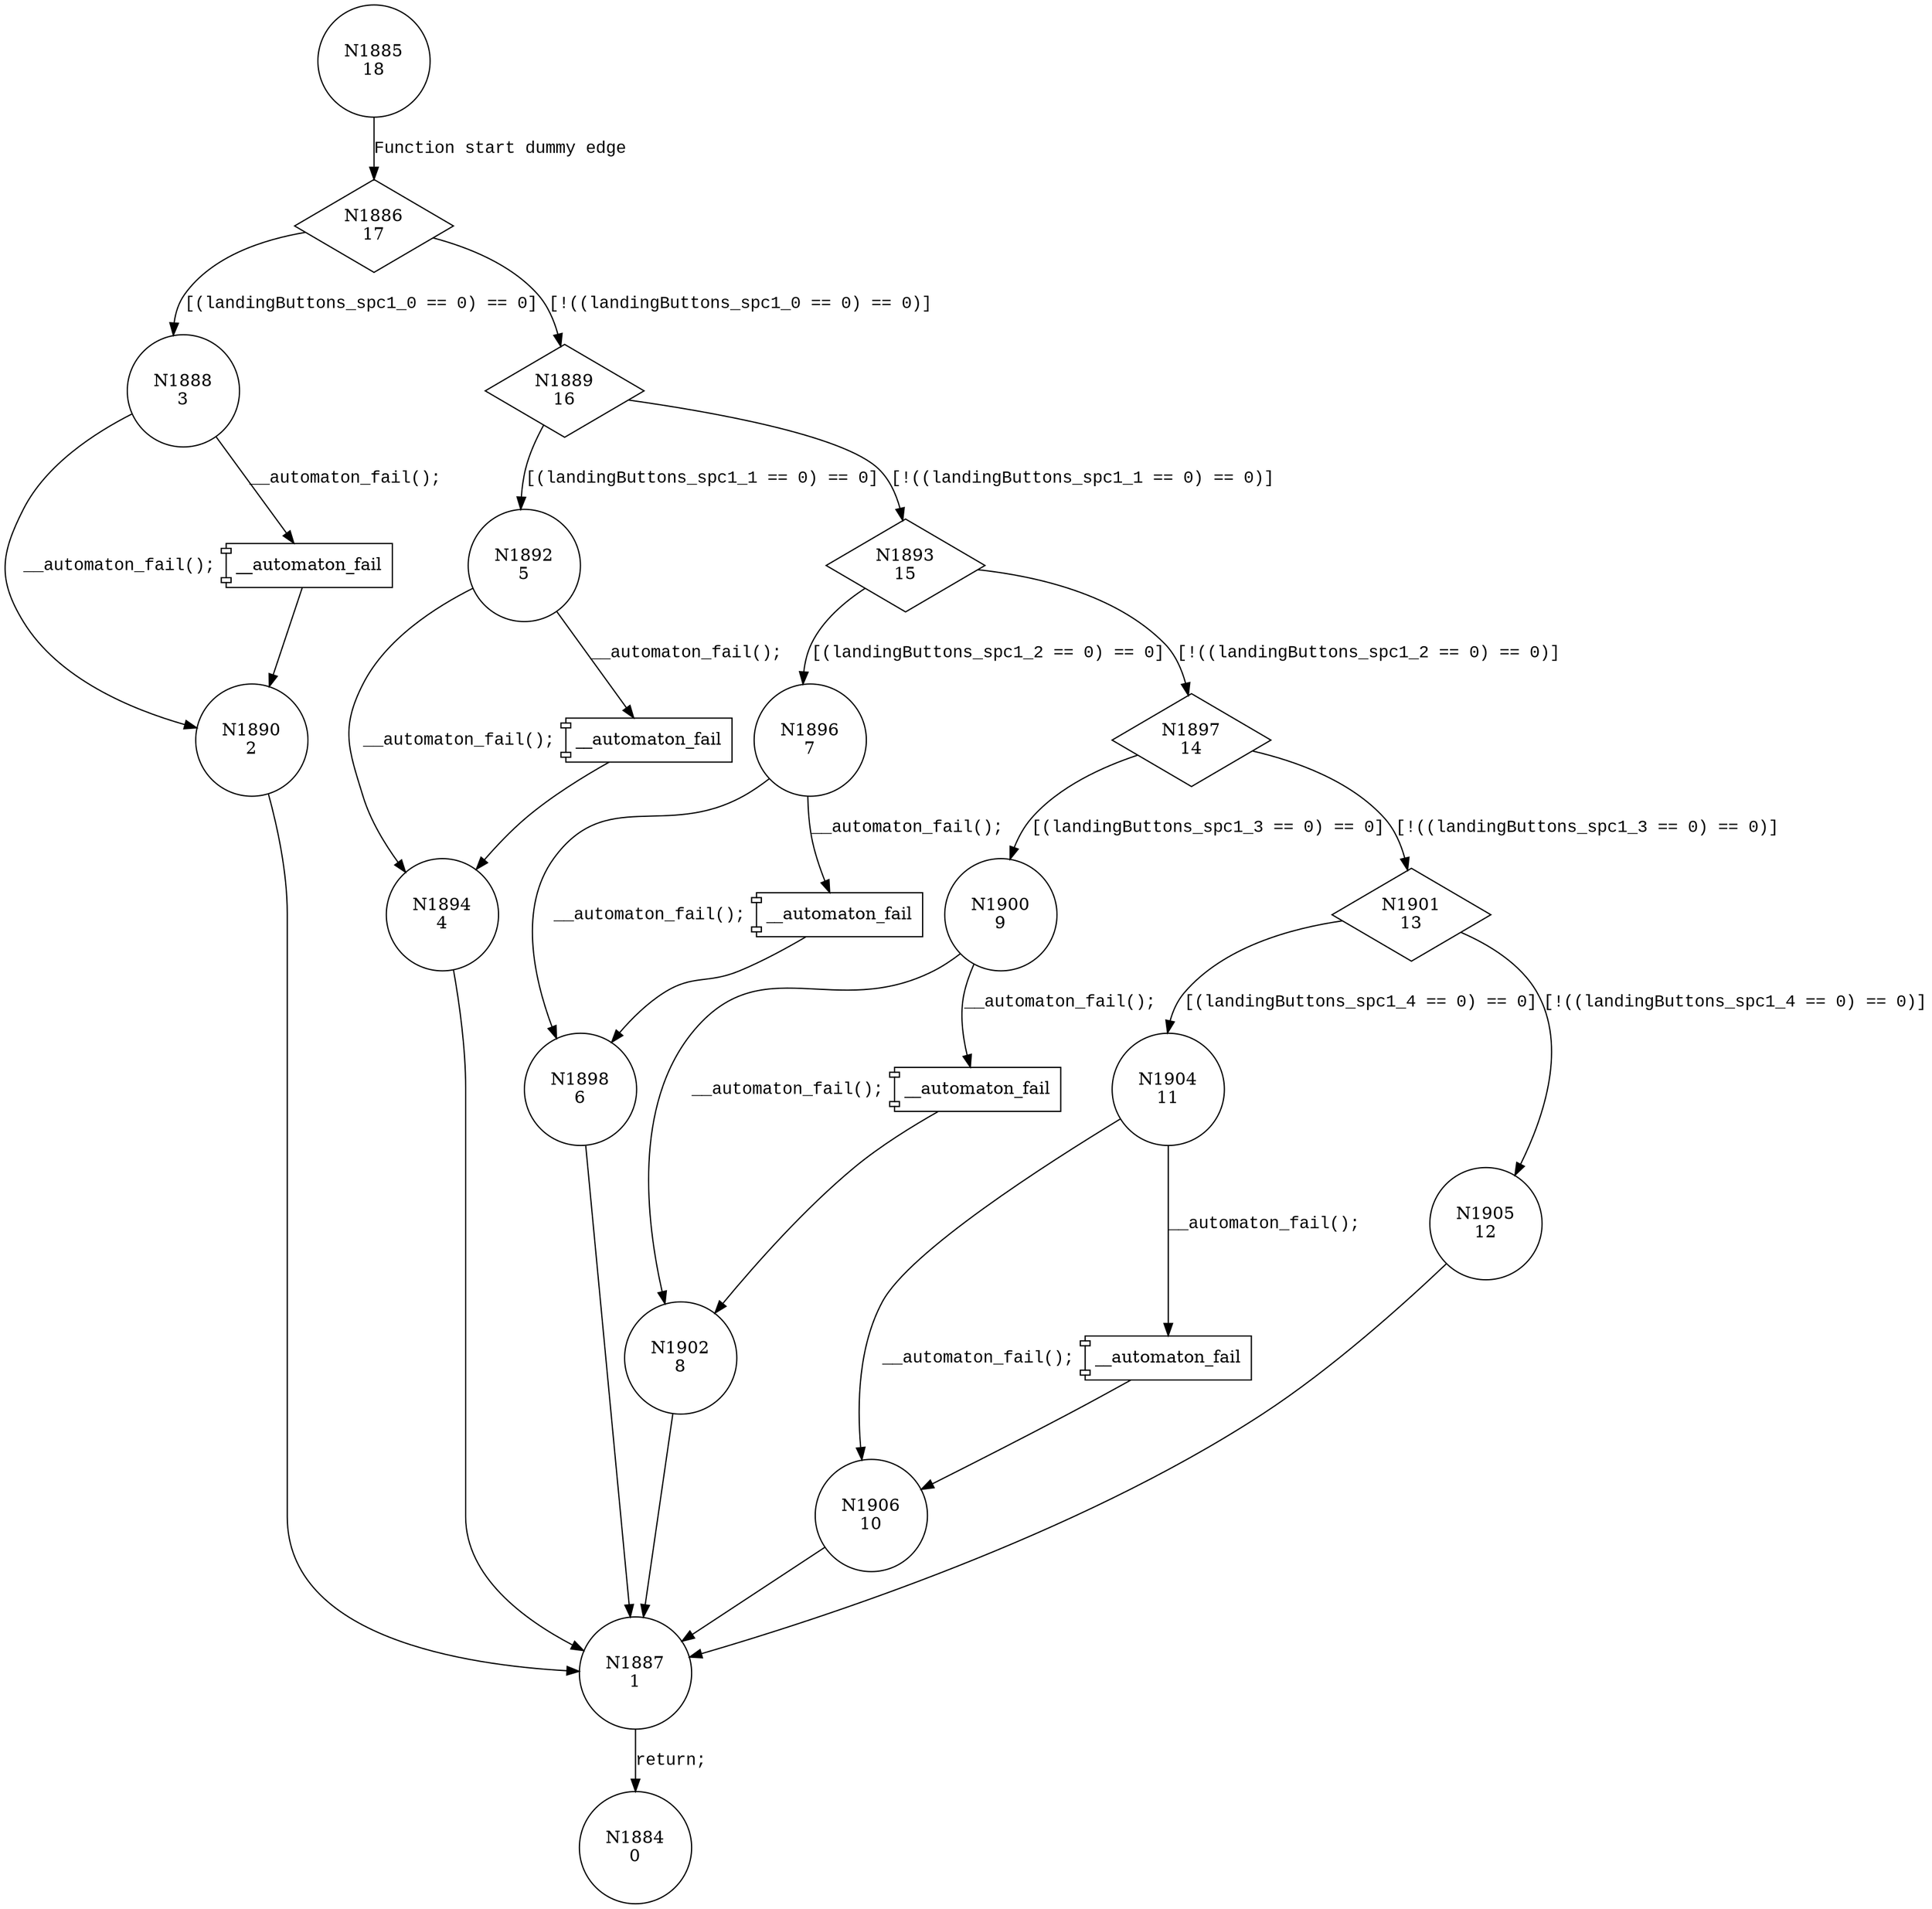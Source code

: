 digraph __utac_acc__Specification1_spec__4 {
1885 [shape="circle" label="N1885\n18"]
1886 [shape="diamond" label="N1886\n17"]
1888 [shape="circle" label="N1888\n3"]
1889 [shape="diamond" label="N1889\n16"]
1892 [shape="circle" label="N1892\n5"]
1893 [shape="diamond" label="N1893\n15"]
1896 [shape="circle" label="N1896\n7"]
1897 [shape="diamond" label="N1897\n14"]
1900 [shape="circle" label="N1900\n9"]
1901 [shape="diamond" label="N1901\n13"]
1904 [shape="circle" label="N1904\n11"]
1905 [shape="circle" label="N1905\n12"]
1887 [shape="circle" label="N1887\n1"]
1884 [shape="circle" label="N1884\n0"]
1906 [shape="circle" label="N1906\n10"]
1902 [shape="circle" label="N1902\n8"]
1898 [shape="circle" label="N1898\n6"]
1894 [shape="circle" label="N1894\n4"]
1890 [shape="circle" label="N1890\n2"]
1885 -> 1886 [label="Function start dummy edge" fontname="Courier New"]
1886 -> 1888 [label="[(landingButtons_spc1_0 == 0) == 0]" fontname="Courier New"]
1886 -> 1889 [label="[!((landingButtons_spc1_0 == 0) == 0)]" fontname="Courier New"]
1889 -> 1892 [label="[(landingButtons_spc1_1 == 0) == 0]" fontname="Courier New"]
1889 -> 1893 [label="[!((landingButtons_spc1_1 == 0) == 0)]" fontname="Courier New"]
1893 -> 1896 [label="[(landingButtons_spc1_2 == 0) == 0]" fontname="Courier New"]
1893 -> 1897 [label="[!((landingButtons_spc1_2 == 0) == 0)]" fontname="Courier New"]
1897 -> 1900 [label="[(landingButtons_spc1_3 == 0) == 0]" fontname="Courier New"]
1897 -> 1901 [label="[!((landingButtons_spc1_3 == 0) == 0)]" fontname="Courier New"]
1901 -> 1904 [label="[(landingButtons_spc1_4 == 0) == 0]" fontname="Courier New"]
1901 -> 1905 [label="[!((landingButtons_spc1_4 == 0) == 0)]" fontname="Courier New"]
1887 -> 1884 [label="return;" fontname="Courier New"]
100194 [shape="component" label="__automaton_fail"]
1904 -> 100194 [label="__automaton_fail();" fontname="Courier New"]
100194 -> 1906 [label="" fontname="Courier New"]
1904 -> 1906 [label="__automaton_fail();" fontname="Courier New"]
1906 -> 1887 [label="" fontname="Courier New"]
100195 [shape="component" label="__automaton_fail"]
1900 -> 100195 [label="__automaton_fail();" fontname="Courier New"]
100195 -> 1902 [label="" fontname="Courier New"]
1900 -> 1902 [label="__automaton_fail();" fontname="Courier New"]
1902 -> 1887 [label="" fontname="Courier New"]
100196 [shape="component" label="__automaton_fail"]
1896 -> 100196 [label="__automaton_fail();" fontname="Courier New"]
100196 -> 1898 [label="" fontname="Courier New"]
1896 -> 1898 [label="__automaton_fail();" fontname="Courier New"]
1898 -> 1887 [label="" fontname="Courier New"]
100197 [shape="component" label="__automaton_fail"]
1892 -> 100197 [label="__automaton_fail();" fontname="Courier New"]
100197 -> 1894 [label="" fontname="Courier New"]
1892 -> 1894 [label="__automaton_fail();" fontname="Courier New"]
1894 -> 1887 [label="" fontname="Courier New"]
100198 [shape="component" label="__automaton_fail"]
1888 -> 100198 [label="__automaton_fail();" fontname="Courier New"]
100198 -> 1890 [label="" fontname="Courier New"]
1888 -> 1890 [label="__automaton_fail();" fontname="Courier New"]
1890 -> 1887 [label="" fontname="Courier New"]
1905 -> 1887 [label="" fontname="Courier New"]
}